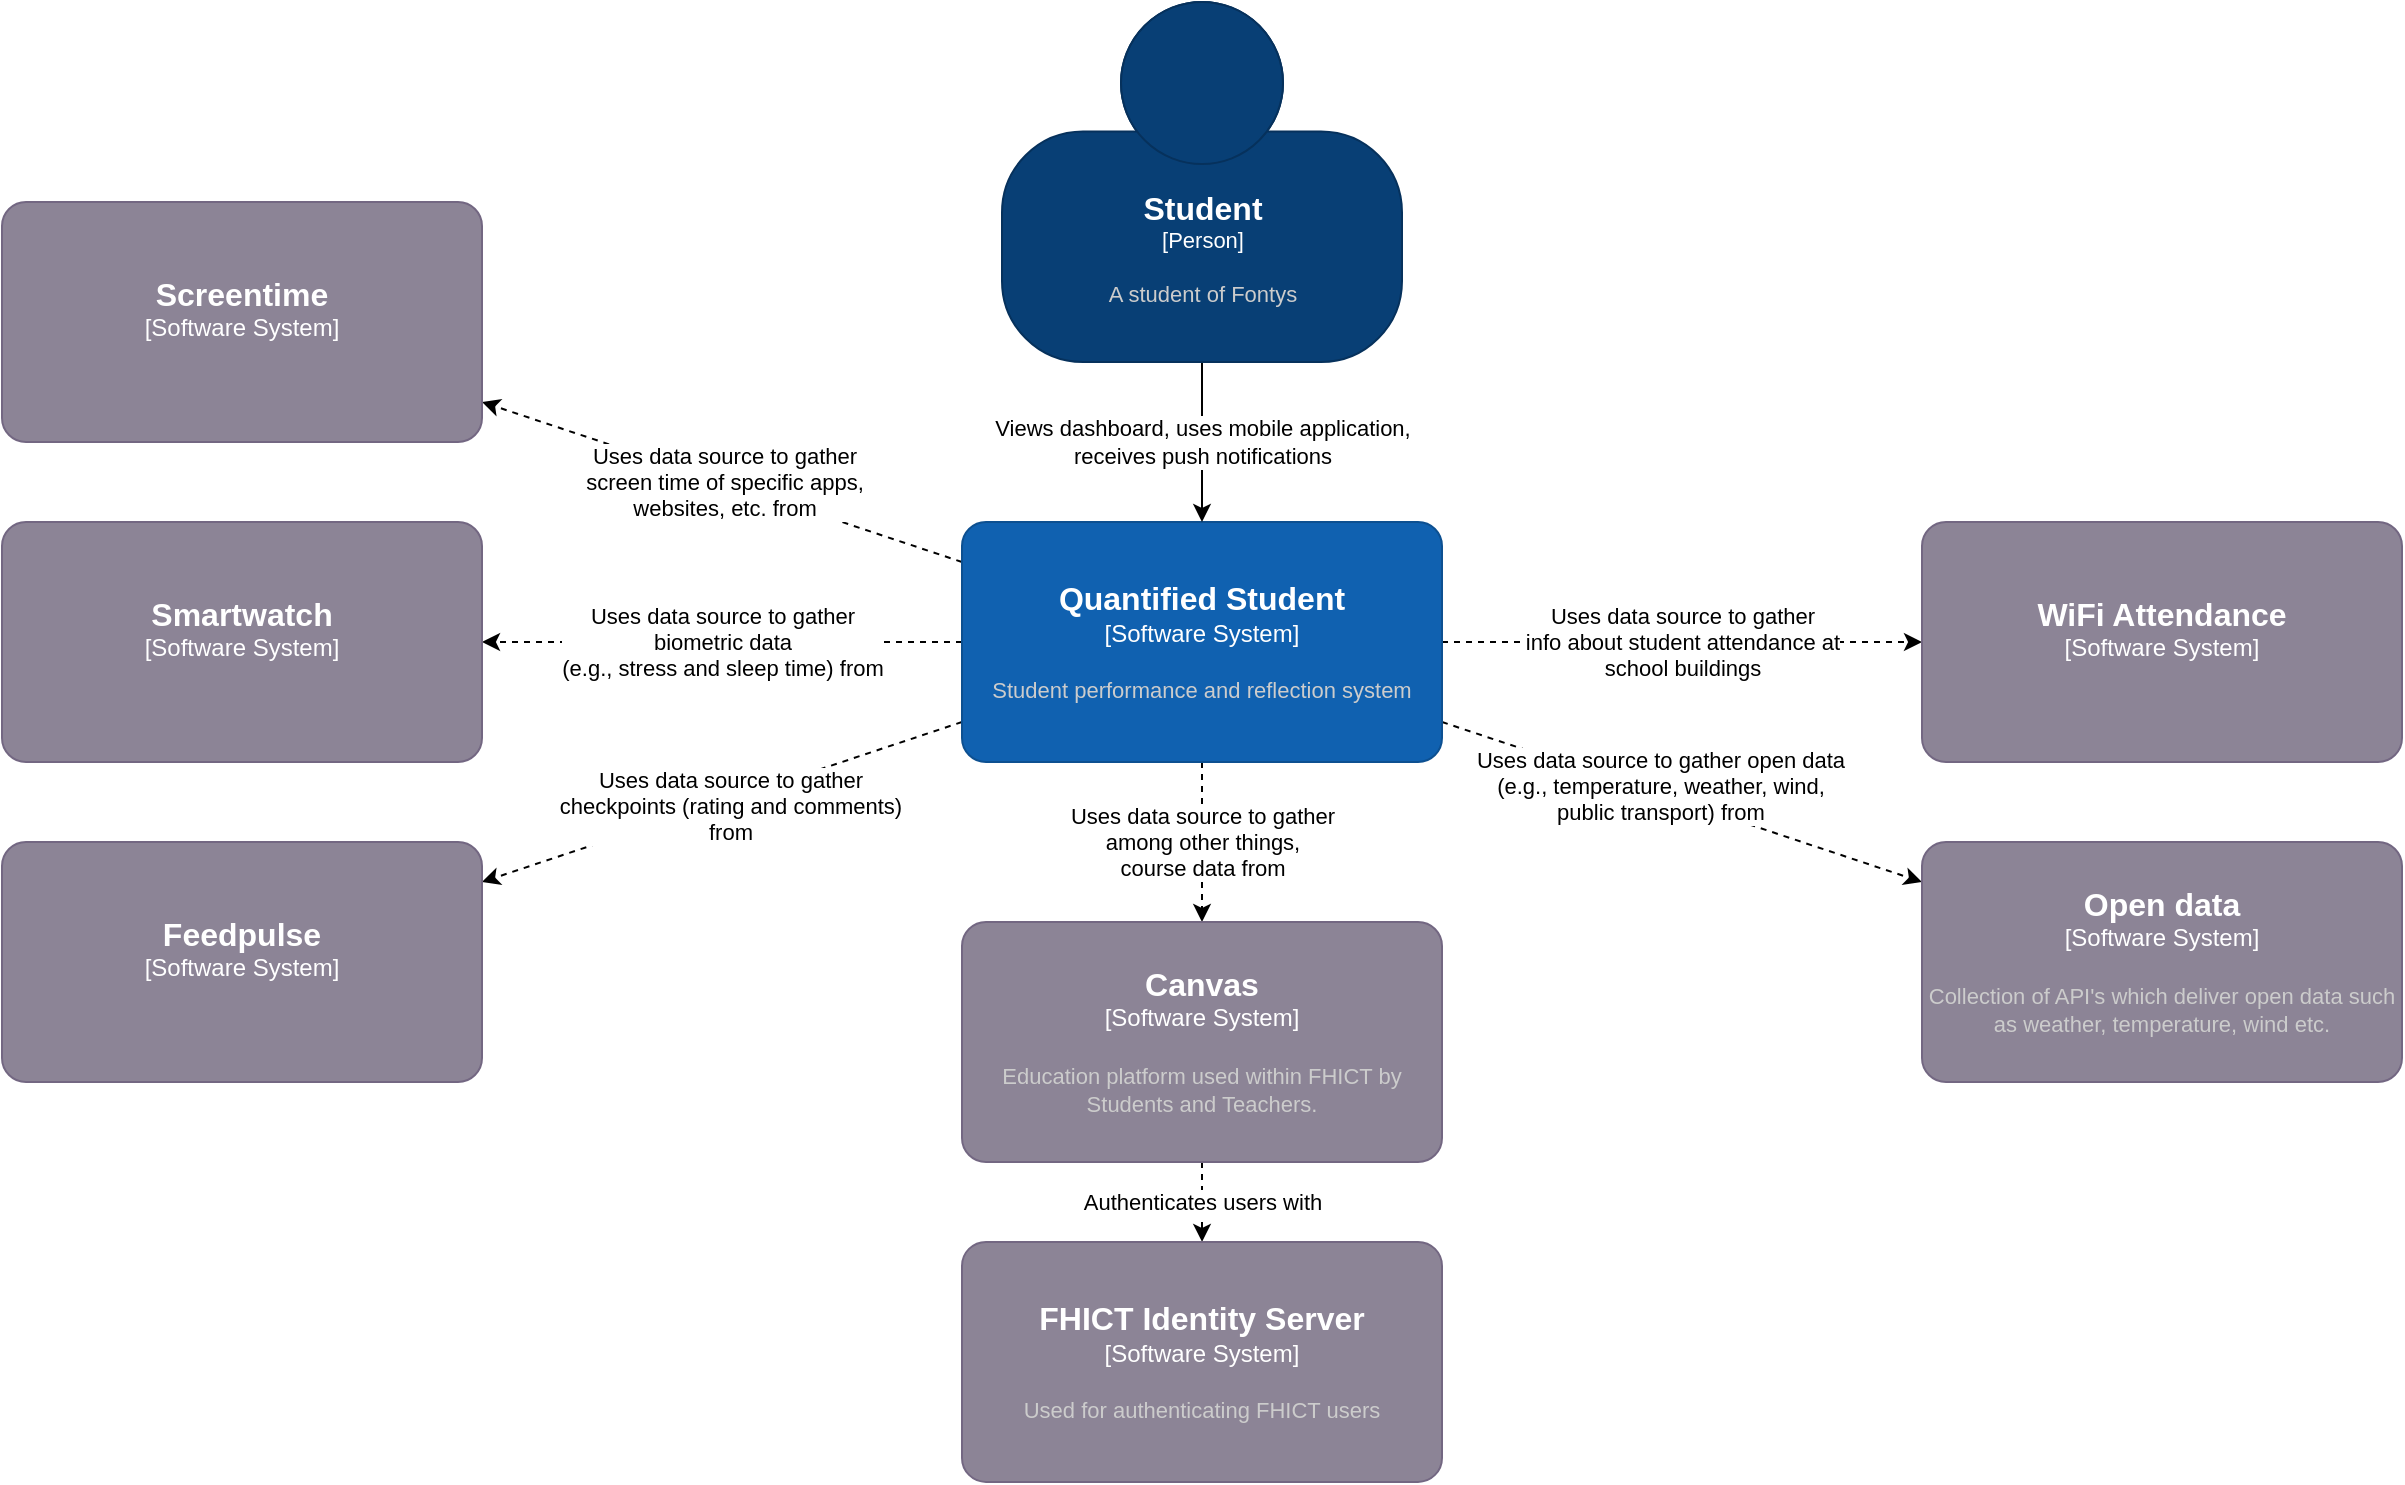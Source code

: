 <mxfile version="18.1.3" type="google" pages="3"><diagram id="hBNbhjpZfFEaLEyfkmv_" name="C1 - Context"><mxGraphModel grid="1" page="1" gridSize="10" guides="1" tooltips="1" connect="1" arrows="1" fold="1" pageScale="1" pageWidth="850" pageHeight="1100" math="0" shadow="0"><root><mxCell id="0"/><mxCell id="1" parent="0"/><mxCell id="wUjl7PFf2bxVq3Ppknsk-4" style="edgeStyle=none;rounded=0;orthogonalLoop=1;jettySize=auto;html=1;dashed=1;" edge="1" parent="1" source="ephcHkpk7o7l1qIqI_Hh-1" target="ephcHkpk7o7l1qIqI_Hh-6"><mxGeometry relative="1" as="geometry"/></mxCell><mxCell id="FMFa5bDXm7_US5z4us3I-8" value="Uses data source to gather&lt;br&gt;among other things,&lt;br&gt;course data from" style="edgeLabel;html=1;align=center;verticalAlign=middle;resizable=0;points=[];" connectable="0" vertex="1" parent="wUjl7PFf2bxVq3Ppknsk-4"><mxGeometry x="-0.254" y="2" relative="1" as="geometry"><mxPoint x="-2" y="10" as="offset"/></mxGeometry></mxCell><mxCell id="AQp9sKV0ZS-FXb0CiMYb-3" style="rounded=0;orthogonalLoop=1;jettySize=auto;html=1;dashed=1;startArrow=none;startFill=0;endArrow=classic;endFill=1;" edge="1" parent="1" source="ephcHkpk7o7l1qIqI_Hh-1" target="-ddUZcDANN63louwHi-o-1"><mxGeometry relative="1" as="geometry"/></mxCell><mxCell id="aO4uXjrE-EXjWnaHOtop-1" value="Uses data source to gather open data&lt;br&gt;(e.g., temperature, weather, wind,&lt;br&gt;public transport) from" style="edgeLabel;html=1;align=center;verticalAlign=middle;resizable=0;points=[];" connectable="0" vertex="1" parent="AQp9sKV0ZS-FXb0CiMYb-3"><mxGeometry x="0.588" relative="1" as="geometry"><mxPoint x="-82" y="-32" as="offset"/></mxGeometry></mxCell><mxCell id="AQp9sKV0ZS-FXb0CiMYb-4" style="rounded=0;orthogonalLoop=1;jettySize=auto;html=1;dashed=1;startArrow=none;startFill=0;endArrow=classic;endFill=1;" edge="1" parent="1" source="ephcHkpk7o7l1qIqI_Hh-1" target="AQp9sKV0ZS-FXb0CiMYb-1"><mxGeometry relative="1" as="geometry"/></mxCell><mxCell id="R_TZBAKhbepB3viDQ-NU-2" value="Uses data source to gather&lt;br&gt;info about student attendance at&lt;br&gt;school buildings" style="edgeLabel;html=1;align=center;verticalAlign=middle;resizable=0;points=[];" connectable="0" vertex="1" parent="AQp9sKV0ZS-FXb0CiMYb-4"><mxGeometry x="0.824" y="-1" relative="1" as="geometry"><mxPoint x="-99" y="-1" as="offset"/></mxGeometry></mxCell><mxCell id="FMFa5bDXm7_US5z4us3I-3" style="rounded=0;orthogonalLoop=1;jettySize=auto;html=1;dashed=1;" edge="1" parent="1" source="ephcHkpk7o7l1qIqI_Hh-1" target="FMFa5bDXm7_US5z4us3I-1"><mxGeometry relative="1" as="geometry"/></mxCell><mxCell id="JRATd30AkuGKhjmylECS-2" value="Uses data source to gather&lt;br&gt;biometric data&lt;br&gt;(e.g., stress and sleep time) from" style="edgeLabel;html=1;align=center;verticalAlign=middle;resizable=0;points=[];" connectable="0" vertex="1" parent="FMFa5bDXm7_US5z4us3I-3"><mxGeometry x="0.27" relative="1" as="geometry"><mxPoint x="32" as="offset"/></mxGeometry></mxCell><mxCell id="FMFa5bDXm7_US5z4us3I-4" style="rounded=0;orthogonalLoop=1;jettySize=auto;html=1;dashed=1;" edge="1" parent="1" source="ephcHkpk7o7l1qIqI_Hh-1" target="FMFa5bDXm7_US5z4us3I-2"><mxGeometry relative="1" as="geometry"/></mxCell><mxCell id="JRATd30AkuGKhjmylECS-3" value="Uses data source to gather&lt;br&gt;screen time of specific apps,&lt;br&gt;websites, etc. from" style="edgeLabel;html=1;align=center;verticalAlign=middle;resizable=0;points=[];" connectable="0" vertex="1" parent="FMFa5bDXm7_US5z4us3I-4"><mxGeometry x="0.233" y="-1" relative="1" as="geometry"><mxPoint x="28" y="10" as="offset"/></mxGeometry></mxCell><mxCell id="FMFa5bDXm7_US5z4us3I-10" style="rounded=0;orthogonalLoop=1;jettySize=auto;html=1;dashed=1;" edge="1" parent="1" source="ephcHkpk7o7l1qIqI_Hh-1" target="FMFa5bDXm7_US5z4us3I-9"><mxGeometry relative="1" as="geometry"/></mxCell><mxCell id="JRATd30AkuGKhjmylECS-1" value="Uses data source to gather&lt;br&gt;checkpoints (rating and comments)&lt;br&gt;from" style="edgeLabel;html=1;align=center;verticalAlign=middle;resizable=0;points=[];" connectable="0" vertex="1" parent="FMFa5bDXm7_US5z4us3I-10"><mxGeometry x="-0.121" y="-1" relative="1" as="geometry"><mxPoint x="-11" y="8" as="offset"/></mxGeometry></mxCell><object placeholders="1" c4Name="Quantified Student" c4Type="Software System" c4Description="Student performance and reflection system" label="&lt;font style=&quot;font-size: 16px&quot;&gt;&lt;b&gt;%c4Name%&lt;/b&gt;&lt;/font&gt;&lt;div&gt;[%c4Type%]&lt;/div&gt;&lt;br&gt;&lt;div&gt;&lt;font style=&quot;font-size: 11px&quot;&gt;&lt;font color=&quot;#cccccc&quot;&gt;%c4Description%&lt;/font&gt;&lt;/div&gt;" id="ephcHkpk7o7l1qIqI_Hh-1"><mxCell style="rounded=1;whiteSpace=wrap;html=1;labelBackgroundColor=none;fillColor=#1061B0;fontColor=#ffffff;align=center;arcSize=10;strokeColor=#0D5091;metaEdit=1;resizable=0;points=[[0.25,0,0],[0.5,0,0],[0.75,0,0],[1,0.25,0],[1,0.5,0],[1,0.75,0],[0.75,1,0],[0.5,1,0],[0.25,1,0],[0,0.75,0],[0,0.5,0],[0,0.25,0]];" vertex="1" parent="1"><mxGeometry x="160" y="320" width="240" height="120" as="geometry"/></mxCell></object><mxCell id="XDYOmNVwQsDiz_AnrwSx-3" value="" style="edgeStyle=orthogonalEdgeStyle;rounded=0;orthogonalLoop=1;jettySize=auto;html=1;dashed=1;" edge="1" parent="1" source="ephcHkpk7o7l1qIqI_Hh-6" target="XDYOmNVwQsDiz_AnrwSx-1"><mxGeometry relative="1" as="geometry"/></mxCell><mxCell id="XDYOmNVwQsDiz_AnrwSx-4" value="Authenticates users with" style="edgeLabel;html=1;align=center;verticalAlign=middle;resizable=0;points=[];" connectable="0" vertex="1" parent="XDYOmNVwQsDiz_AnrwSx-3"><mxGeometry x="-0.156" y="-3" relative="1" as="geometry"><mxPoint x="3" y="3" as="offset"/></mxGeometry></mxCell><object placeholders="1" c4Name="Canvas" c4Type="Software System" c4Description="Education platform used within FHICT by Students and Teachers." label="&lt;font style=&quot;font-size: 16px&quot;&gt;&lt;b&gt;%c4Name%&lt;/b&gt;&lt;/font&gt;&lt;div&gt;[%c4Type%]&lt;/div&gt;&lt;br&gt;&lt;div&gt;&lt;font style=&quot;font-size: 11px&quot;&gt;&lt;font color=&quot;#cccccc&quot;&gt;%c4Description%&lt;/font&gt;&lt;/div&gt;" id="ephcHkpk7o7l1qIqI_Hh-6"><mxCell style="rounded=1;whiteSpace=wrap;html=1;labelBackgroundColor=none;fillColor=#8C8496;fontColor=#ffffff;align=center;arcSize=10;strokeColor=#736782;metaEdit=1;resizable=0;points=[[0.25,0,0],[0.5,0,0],[0.75,0,0],[1,0.25,0],[1,0.5,0],[1,0.75,0],[0.75,1,0],[0.5,1,0],[0.25,1,0],[0,0.75,0],[0,0.5,0],[0,0.25,0]];" vertex="1" parent="1"><mxGeometry x="160" y="520" width="240" height="120" as="geometry"/></mxCell></object><mxCell id="ephcHkpk7o7l1qIqI_Hh-9" style="edgeStyle=orthogonalEdgeStyle;rounded=0;orthogonalLoop=1;jettySize=auto;html=1;" edge="1" parent="1" source="ephcHkpk7o7l1qIqI_Hh-8" target="ephcHkpk7o7l1qIqI_Hh-1"><mxGeometry relative="1" as="geometry"/></mxCell><mxCell id="R_TZBAKhbepB3viDQ-NU-3" value="Views dashboard, uses mobile application,&lt;br&gt;receives push notifications" style="edgeLabel;html=1;align=center;verticalAlign=middle;resizable=0;points=[];" connectable="0" vertex="1" parent="ephcHkpk7o7l1qIqI_Hh-9"><mxGeometry x="-0.311" relative="1" as="geometry"><mxPoint y="12" as="offset"/></mxGeometry></mxCell><object placeholders="1" c4Name="Student" c4Type="Person" c4Description="A student of Fontys" label="&lt;font style=&quot;font-size: 16px&quot;&gt;&lt;b&gt;%c4Name%&lt;/b&gt;&lt;/font&gt;&lt;div&gt;[%c4Type%]&lt;/div&gt;&lt;br&gt;&lt;div&gt;&lt;font style=&quot;font-size: 11px&quot;&gt;&lt;font color=&quot;#cccccc&quot;&gt;%c4Description%&lt;/font&gt;&lt;/div&gt;" id="ephcHkpk7o7l1qIqI_Hh-8"><mxCell style="html=1;fontSize=11;dashed=0;whitespace=wrap;fillColor=#083F75;strokeColor=#06315C;fontColor=#ffffff;shape=mxgraph.c4.person2;align=center;metaEdit=1;points=[[0.5,0,0],[1,0.5,0],[1,0.75,0],[0.75,1,0],[0.5,1,0],[0.25,1,0],[0,0.75,0],[0,0.5,0]];resizable=0;" vertex="1" parent="1"><mxGeometry x="180" y="60" width="200" height="180" as="geometry"/></mxCell></object><object placeholders="1" c4Name="FHICT Identity Server" c4Type="Software System" c4Description="Used for authenticating FHICT users" label="&lt;font style=&quot;font-size: 16px&quot;&gt;&lt;b&gt;%c4Name%&lt;/b&gt;&lt;/font&gt;&lt;div&gt;[%c4Type%]&lt;/div&gt;&lt;br&gt;&lt;div&gt;&lt;font style=&quot;font-size: 11px&quot;&gt;&lt;font color=&quot;#cccccc&quot;&gt;%c4Description%&lt;/font&gt;&lt;/div&gt;" id="XDYOmNVwQsDiz_AnrwSx-1"><mxCell style="rounded=1;whiteSpace=wrap;html=1;labelBackgroundColor=none;fillColor=#8C8496;fontColor=#ffffff;align=center;arcSize=10;strokeColor=#736782;metaEdit=1;resizable=0;points=[[0.25,0,0],[0.5,0,0],[0.75,0,0],[1,0.25,0],[1,0.5,0],[1,0.75,0],[0.75,1,0],[0.5,1,0],[0.25,1,0],[0,0.75,0],[0,0.5,0],[0,0.25,0]];" vertex="1" parent="1"><mxGeometry x="160" y="679.94" width="240" height="120" as="geometry"/></mxCell></object><object placeholders="1" c4Name="Open data" c4Type="Software System" c4Description="Collection of API's which deliver open data such as weather, temperature, wind etc." label="&lt;font style=&quot;font-size: 16px&quot;&gt;&lt;b&gt;%c4Name%&lt;/b&gt;&lt;/font&gt;&lt;div&gt;[%c4Type%]&lt;/div&gt;&lt;br&gt;&lt;div&gt;&lt;font style=&quot;font-size: 11px&quot;&gt;&lt;font color=&quot;#cccccc&quot;&gt;%c4Description%&lt;/font&gt;&lt;/div&gt;" id="-ddUZcDANN63louwHi-o-1"><mxCell style="rounded=1;whiteSpace=wrap;html=1;labelBackgroundColor=none;fillColor=#8C8496;fontColor=#ffffff;align=center;arcSize=10;strokeColor=#736782;metaEdit=1;resizable=0;points=[[0.25,0,0],[0.5,0,0],[0.75,0,0],[1,0.25,0],[1,0.5,0],[1,0.75,0],[0.75,1,0],[0.5,1,0],[0.25,1,0],[0,0.75,0],[0,0.5,0],[0,0.25,0]];" vertex="1" parent="1"><mxGeometry x="640" y="480" width="240" height="120" as="geometry"/></mxCell></object><object placeholders="1" c4Name="WiFi Attendance" c4Type="Software System" c4Description="" label="&lt;font style=&quot;font-size: 16px&quot;&gt;&lt;b&gt;%c4Name%&lt;/b&gt;&lt;/font&gt;&lt;div&gt;[%c4Type%]&lt;/div&gt;&lt;br&gt;&lt;div&gt;&lt;font style=&quot;font-size: 11px&quot;&gt;&lt;font color=&quot;#cccccc&quot;&gt;%c4Description%&lt;/font&gt;&lt;/div&gt;" id="AQp9sKV0ZS-FXb0CiMYb-1"><mxCell style="rounded=1;whiteSpace=wrap;html=1;labelBackgroundColor=none;fillColor=#8C8496;fontColor=#ffffff;align=center;arcSize=10;strokeColor=#736782;metaEdit=1;resizable=0;points=[[0.25,0,0],[0.5,0,0],[0.75,0,0],[1,0.25,0],[1,0.5,0],[1,0.75,0],[0.75,1,0],[0.5,1,0],[0.25,1,0],[0,0.75,0],[0,0.5,0],[0,0.25,0]];" vertex="1" parent="1"><mxGeometry x="640" y="320.0" width="240" height="120" as="geometry"/></mxCell></object><object placeholders="1" c4Name="Smartwatch" c4Type="Software System" c4Description="" label="&lt;font style=&quot;font-size: 16px&quot;&gt;&lt;b&gt;%c4Name%&lt;/b&gt;&lt;/font&gt;&lt;div&gt;[%c4Type%]&lt;/div&gt;&lt;br&gt;&lt;div&gt;&lt;font style=&quot;font-size: 11px&quot;&gt;&lt;font color=&quot;#cccccc&quot;&gt;%c4Description%&lt;/font&gt;&lt;/div&gt;" id="FMFa5bDXm7_US5z4us3I-1"><mxCell style="rounded=1;whiteSpace=wrap;html=1;labelBackgroundColor=none;fillColor=#8C8496;fontColor=#ffffff;align=center;arcSize=10;strokeColor=#736782;metaEdit=1;resizable=0;points=[[0.25,0,0],[0.5,0,0],[0.75,0,0],[1,0.25,0],[1,0.5,0],[1,0.75,0],[0.75,1,0],[0.5,1,0],[0.25,1,0],[0,0.75,0],[0,0.5,0],[0,0.25,0]];" vertex="1" parent="1"><mxGeometry x="-320" y="320.0" width="240" height="120" as="geometry"/></mxCell></object><object placeholders="1" c4Name="Screentime" c4Type="Software System" c4Description="" label="&lt;font style=&quot;font-size: 16px&quot;&gt;&lt;b&gt;%c4Name%&lt;/b&gt;&lt;/font&gt;&lt;div&gt;[%c4Type%]&lt;/div&gt;&lt;br&gt;&lt;div&gt;&lt;font style=&quot;font-size: 11px&quot;&gt;&lt;font color=&quot;#cccccc&quot;&gt;%c4Description%&lt;/font&gt;&lt;/div&gt;" id="FMFa5bDXm7_US5z4us3I-2"><mxCell style="rounded=1;whiteSpace=wrap;html=1;labelBackgroundColor=none;fillColor=#8C8496;fontColor=#ffffff;align=center;arcSize=10;strokeColor=#736782;metaEdit=1;resizable=0;points=[[0.25,0,0],[0.5,0,0],[0.75,0,0],[1,0.25,0],[1,0.5,0],[1,0.75,0],[0.75,1,0],[0.5,1,0],[0.25,1,0],[0,0.75,0],[0,0.5,0],[0,0.25,0]];" vertex="1" parent="1"><mxGeometry x="-320" y="160.0" width="240" height="120" as="geometry"/></mxCell></object><object placeholders="1" c4Name="Feedpulse" c4Type="Software System" c4Description="" label="&lt;font style=&quot;font-size: 16px&quot;&gt;&lt;b&gt;%c4Name%&lt;/b&gt;&lt;/font&gt;&lt;div&gt;[%c4Type%]&lt;/div&gt;&lt;br&gt;&lt;div&gt;&lt;font style=&quot;font-size: 11px&quot;&gt;&lt;font color=&quot;#cccccc&quot;&gt;%c4Description%&lt;/font&gt;&lt;/div&gt;" id="FMFa5bDXm7_US5z4us3I-9"><mxCell style="rounded=1;whiteSpace=wrap;html=1;labelBackgroundColor=none;fillColor=#8C8496;fontColor=#ffffff;align=center;arcSize=10;strokeColor=#736782;metaEdit=1;resizable=0;points=[[0.25,0,0],[0.5,0,0],[0.75,0,0],[1,0.25,0],[1,0.5,0],[1,0.75,0],[0.75,1,0],[0.5,1,0],[0.25,1,0],[0,0.75,0],[0,0.5,0],[0,0.25,0]];" vertex="1" parent="1"><mxGeometry x="-320" y="480.0" width="240" height="120" as="geometry"/></mxCell></object></root></mxGraphModel></diagram><diagram id="en6bSPGJdOBkObu7J7j-" name="C2 - Container"><mxGraphModel grid="1" page="1" gridSize="10" guides="1" tooltips="1" connect="1" arrows="1" fold="1" pageScale="1" pageWidth="850" pageHeight="1100" math="0" shadow="0"><root><mxCell id="0"/><mxCell id="1" parent="0"/><mxCell id="rmHPWvaHIQCnrTlKC88S-12" style="edgeStyle=none;rounded=0;orthogonalLoop=1;jettySize=auto;html=1;startArrow=none;startFill=0;endArrow=classic;endFill=1;dashed=1;" edge="1" parent="1" source="Yydzs-NU2OIk4y7Skbac-4" target="ZZrTryW4UyOUizUTULer-2"><mxGeometry relative="1" as="geometry"><mxPoint x="199.286" y="-320" as="targetPoint"/><mxPoint x="-50" y="-318.571" as="sourcePoint"/></mxGeometry></mxCell><mxCell id="EmK-ccpKZLxegH94Ld77-4" value="Makes API calls to&lt;br&gt;[HTTPS/JSON]" style="edgeLabel;html=1;align=center;verticalAlign=middle;resizable=0;points=[];" connectable="0" vertex="1" parent="rmHPWvaHIQCnrTlKC88S-12"><mxGeometry x="-0.336" y="4" relative="1" as="geometry"><mxPoint x="93" y="4" as="offset"/></mxGeometry></mxCell><object placeholders="1" c4Name="Quantified Student" c4Type="SystemScopeBoundary" c4Application="Software System" label="&lt;font style=&quot;font-size: 16px&quot;&gt;&lt;b&gt;&lt;div style=&quot;text-align: left&quot;&gt;%c4Name%&lt;/div&gt;&lt;/b&gt;&lt;/font&gt;&lt;div style=&quot;text-align: left&quot;&gt;[%c4Application%]&lt;/div&gt;" id="iqDmp0pC1Ingnh_XdrZe-5"><mxCell style="rounded=1;fontSize=11;whiteSpace=wrap;html=1;dashed=1;arcSize=20;fillColor=none;strokeColor=#666666;fontColor=#333333;labelBackgroundColor=none;align=left;verticalAlign=bottom;labelBorderColor=none;spacingTop=0;spacing=10;dashPattern=8 4;metaEdit=1;rotatable=0;perimeter=rectanglePerimeter;noLabel=0;labelPadding=0;allowArrows=0;connectable=0;expand=0;recursiveResize=0;editable=1;pointerEvents=0;absoluteArcSize=1;points=[[0.25,0,0],[0.5,0,0],[0.75,0,0],[1,0.25,0],[1,0.5,0],[1,0.75,0],[0.75,1,0],[0.5,1,0],[0.25,1,0],[0,0.75,0],[0,0.5,0],[0,0.25,0]];" vertex="1" parent="1"><mxGeometry x="-760" y="-760" width="1040" height="520" as="geometry"/></mxCell></object><mxCell id="rmHPWvaHIQCnrTlKC88S-14" style="edgeStyle=none;rounded=0;orthogonalLoop=1;jettySize=auto;html=1;dashed=1;startArrow=classic;startFill=1;endArrow=none;endFill=0;" edge="1" parent="1" source="iqDmp0pC1Ingnh_XdrZe-8" target="Yydzs-NU2OIk4y7Skbac-4"><mxGeometry relative="1" as="geometry"><mxPoint x="-170" y="-280" as="targetPoint"/></mxGeometry></mxCell><mxCell id="EmK-ccpKZLxegH94Ld77-2" value="Makes API calls to&lt;br&gt;[HTTPS/JSON]" style="edgeLabel;html=1;align=center;verticalAlign=middle;resizable=0;points=[];" connectable="0" vertex="1" parent="rmHPWvaHIQCnrTlKC88S-14"><mxGeometry x="0.419" y="-1" relative="1" as="geometry"><mxPoint x="-1" y="82" as="offset"/></mxGeometry></mxCell><mxCell id="cLPtXjjrVHoZCnuOB7Oe-3" style="rounded=0;orthogonalLoop=1;jettySize=auto;html=1;dashed=1;" edge="1" parent="1" source="Yydzs-NU2OIk4y7Skbac-4" target="cLPtXjjrVHoZCnuOB7Oe-2"><mxGeometry relative="1" as="geometry"><mxPoint x="-50" y="-540" as="sourcePoint"/></mxGeometry></mxCell><mxCell id="fYcbNHIkFnI123_MlN5T-1" value="Validate user&lt;br&gt;authentication&lt;br&gt;[HTTPS/JSON]" style="edgeLabel;html=1;align=center;verticalAlign=middle;resizable=0;points=[];" connectable="0" vertex="1" parent="cLPtXjjrVHoZCnuOB7Oe-3"><mxGeometry x="-0.248" y="-1" relative="1" as="geometry"><mxPoint x="62" y="64" as="offset"/></mxGeometry></mxCell><mxCell id="Yydzs-NU2OIk4y7Skbac-12" style="edgeStyle=none;rounded=0;orthogonalLoop=1;jettySize=auto;html=1;entryX=0.5;entryY=1;entryDx=0;entryDy=0;entryPerimeter=0;exitX=0.5;exitY=1;exitDx=0;exitDy=0;exitPerimeter=0;dashed=1;" edge="1" parent="1" source="iqDmp0pC1Ingnh_XdrZe-8" target="cLPtXjjrVHoZCnuOB7Oe-2"><mxGeometry relative="1" as="geometry"><mxPoint x="-170" y="90" as="targetPoint"/><Array as="points"><mxPoint x="-160" y="30"/><mxPoint x="120" y="30"/></Array></mxGeometry></mxCell><mxCell id="Yydzs-NU2OIk4y7Skbac-13" value="&lt;span style=&quot;color: rgb(31, 31, 31); font-size: 12px;&quot;&gt;Authenticates users with&lt;br&gt;&lt;/span&gt;[HTTPS/JSON]&lt;span style=&quot;color: rgb(31, 31, 31); font-size: 12px;&quot;&gt;&lt;br&gt;&lt;/span&gt;" style="edgeLabel;html=1;align=center;verticalAlign=middle;resizable=0;points=[];" connectable="0" vertex="1" parent="Yydzs-NU2OIk4y7Skbac-12"><mxGeometry x="-0.082" y="-3" relative="1" as="geometry"><mxPoint x="5" y="-3" as="offset"/></mxGeometry></mxCell><object placeholders="1" c4Name="Canvas" c4Type="Software System" c4Description="Education platform used within FHICT by Students and Teachers." label="&lt;font style=&quot;font-size: 16px&quot;&gt;&lt;b&gt;%c4Name%&lt;/b&gt;&lt;/font&gt;&lt;div&gt;[%c4Type%]&lt;/div&gt;&lt;br&gt;&lt;div&gt;&lt;font style=&quot;font-size: 11px&quot;&gt;&lt;font color=&quot;#cccccc&quot;&gt;%c4Description%&lt;/font&gt;&lt;/div&gt;" id="iqDmp0pC1Ingnh_XdrZe-8"><mxCell style="rounded=1;whiteSpace=wrap;html=1;labelBackgroundColor=none;fillColor=#8C8496;fontColor=#ffffff;align=center;arcSize=10;strokeColor=#736782;metaEdit=1;resizable=0;points=[[0.25,0,0],[0.5,0,0],[0.75,0,0],[1,0.25,0],[1,0.5,0],[1,0.75,0],[0.75,1,0],[0.5,1,0],[0.25,1,0],[0,0.75,0],[0,0.5,0],[0,0.25,0]];" vertex="1" parent="1"><mxGeometry x="-280" y="-140" width="240" height="120" as="geometry"/></mxCell></object><mxCell id="iqDmp0pC1Ingnh_XdrZe-12" style="edgeStyle=orthogonalEdgeStyle;rounded=0;orthogonalLoop=1;jettySize=auto;html=1;dashed=1;" edge="1" parent="1" source="iqDmp0pC1Ingnh_XdrZe-11" target="lD5iXZ_5nN1uhAebcSvN-1"><mxGeometry relative="1" as="geometry"><mxPoint x="-170" y="-840" as="targetPoint"/></mxGeometry></mxCell><mxCell id="mCsK85GHdZDCIeziHk5Q-1" value="Views dashboard and&lt;br&gt;receives push notifications from" style="edgeLabel;html=1;align=center;verticalAlign=middle;resizable=0;points=[];" connectable="0" vertex="1" parent="iqDmp0pC1Ingnh_XdrZe-12"><mxGeometry x="-0.306" relative="1" as="geometry"><mxPoint y="-2" as="offset"/></mxGeometry></mxCell><mxCell id="Z9-a0mToAEjJaziMFTSG-1" style="rounded=0;orthogonalLoop=1;jettySize=auto;html=1;dashed=1;" edge="1" parent="1" source="iqDmp0pC1Ingnh_XdrZe-11" target="rIQSprMiGKx0oQSNfA41-1"><mxGeometry relative="1" as="geometry"/></mxCell><mxCell id="B92um_V17tCnlFVBcDaN-1" value="Uses and receives&lt;br&gt;push notifications from" style="edgeLabel;html=1;align=center;verticalAlign=middle;resizable=0;points=[];" connectable="0" vertex="1" parent="Z9-a0mToAEjJaziMFTSG-1"><mxGeometry x="0.154" y="2" relative="1" as="geometry"><mxPoint as="offset"/></mxGeometry></mxCell><object placeholders="1" c4Name="Student" c4Type="Person" c4Description="A student of Fontys" label="&lt;font style=&quot;font-size: 16px&quot;&gt;&lt;b&gt;%c4Name%&lt;/b&gt;&lt;/font&gt;&lt;div&gt;[%c4Type%]&lt;/div&gt;&lt;br&gt;&lt;div&gt;&lt;font style=&quot;font-size: 11px&quot;&gt;&lt;font color=&quot;#cccccc&quot;&gt;%c4Description%&lt;/font&gt;&lt;/div&gt;" id="iqDmp0pC1Ingnh_XdrZe-11"><mxCell style="html=1;fontSize=11;dashed=0;whitespace=wrap;fillColor=#083F75;strokeColor=#06315C;fontColor=#ffffff;shape=mxgraph.c4.person2;align=center;metaEdit=1;points=[[0.5,0,0],[1,0.5,0],[1,0.75,0],[0.75,1,0],[0.5,1,0],[0.25,1,0],[0,0.75,0],[0,0.5,0]];resizable=0;" vertex="1" parent="1"><mxGeometry x="-260" y="-1020" width="200" height="180" as="geometry"/></mxCell></object><mxCell id="9Zer-awyOR_tCgO4AMd6-4" style="edgeStyle=none;rounded=0;orthogonalLoop=1;jettySize=auto;html=1;dashed=1;" edge="1" parent="1" source="rIQSprMiGKx0oQSNfA41-1" target="9Zer-awyOR_tCgO4AMd6-2"><mxGeometry relative="1" as="geometry"/></mxCell><mxCell id="mCsK85GHdZDCIeziHk5Q-5" value="Provide data from screentime&lt;br&gt;[HTTPS/JSON]" style="edgeLabel;html=1;align=center;verticalAlign=middle;resizable=0;points=[];" connectable="0" vertex="1" parent="9Zer-awyOR_tCgO4AMd6-4"><mxGeometry x="-0.539" y="-2" relative="1" as="geometry"><mxPoint x="52" y="60" as="offset"/></mxGeometry></mxCell><mxCell id="lD5iXZ_5nN1uhAebcSvN-6" style="edgeStyle=none;rounded=0;orthogonalLoop=1;jettySize=auto;html=1;dashed=1;fontFamily=Helvetica;fontSize=12;fontColor=#1F1F1F;" edge="1" parent="1" source="rIQSprMiGKx0oQSNfA41-1" target="9Zer-awyOR_tCgO4AMd6-1"><mxGeometry relative="1" as="geometry"/></mxCell><mxCell id="lD5iXZ_5nN1uhAebcSvN-7" value="Provide data from smartwatch&lt;br style=&quot;font-size: 11px;&quot;&gt;[HTTPS/JSON]" style="edgeLabel;html=1;align=center;verticalAlign=middle;resizable=0;points=[];fontSize=11;fontFamily=Helvetica;fontColor=#1F1F1F;" connectable="0" vertex="1" parent="lD5iXZ_5nN1uhAebcSvN-6"><mxGeometry x="-0.801" y="-3" relative="1" as="geometry"><mxPoint x="-36" y="74" as="offset"/></mxGeometry></mxCell><mxCell id="rZGzn3S8TywX65Jg1Kk9-2" value="Gathers data from&lt;br&gt;compatible smartwatch&lt;br&gt;[BTLE/GATT]" style="edgeLabel;html=1;align=center;verticalAlign=middle;resizable=0;points=[];" connectable="0" vertex="1" parent="lD5iXZ_5nN1uhAebcSvN-6"><mxGeometry x="-0.677" relative="1" as="geometry"><mxPoint x="-13" y="6" as="offset"/></mxGeometry></mxCell><object placeholders="1" c4Name="Mobile application" c4Type="Container" c4Technology="Android, iOS" c4Description="Used for smartwatch communication and screentime" label="&lt;font style=&quot;font-size: 16px&quot;&gt;&lt;b&gt;%c4Name%&lt;/b&gt;&lt;/font&gt;&lt;div&gt;[%c4Type%: %c4Technology%]&lt;/div&gt;&lt;br&gt;&lt;div&gt;&lt;font style=&quot;font-size: 11px&quot;&gt;&lt;font color=&quot;#E6E6E6&quot;&gt;%c4Description%&lt;/font&gt;&lt;/div&gt;" id="rIQSprMiGKx0oQSNfA41-1"><mxCell style="rounded=1;whiteSpace=wrap;html=1;fontSize=11;labelBackgroundColor=none;fillColor=#23A2D9;fontColor=#ffffff;align=center;arcSize=10;strokeColor=#0E7DAD;metaEdit=1;resizable=0;points=[[0.25,0,0],[0.5,0,0],[0.75,0,0],[1,0.25,0],[1,0.5,0],[1,0.75,0],[0.75,1,0],[0.5,1,0],[0.25,1,0],[0,0.75,0],[0,0.5,0],[0,0.25,0]];" vertex="1" parent="1"><mxGeometry x="-690" y="-560" width="240" height="120" as="geometry"/></mxCell></object><object placeholders="1" c4Name="Open Data" c4Type="Software System" c4Description="Collection of API's which deliver open data such as weather, temperature, wind etc." label="&lt;font style=&quot;font-size: 16px&quot;&gt;&lt;b&gt;%c4Name%&lt;/b&gt;&lt;/font&gt;&lt;div&gt;[%c4Type%]&lt;/div&gt;&lt;br&gt;&lt;div&gt;&lt;font style=&quot;font-size: 11px&quot;&gt;&lt;font color=&quot;#cccccc&quot;&gt;%c4Description%&lt;/font&gt;&lt;/div&gt;" id="yITa0jDEZ0D9sKtLxDZQ-7"><mxCell style="rounded=1;whiteSpace=wrap;html=1;labelBackgroundColor=none;fillColor=#8C8496;fontColor=#ffffff;align=center;arcSize=10;strokeColor=#736782;metaEdit=1;resizable=0;points=[[0.25,0,0],[0.5,0,0],[0.75,0,0],[1,0.25,0],[1,0.5,0],[1,0.75,0],[0.75,1,0],[0.5,1,0],[0.25,1,0],[0,0.75,0],[0,0.5,0],[0,0.25,0]];" vertex="1" parent="1"><mxGeometry x="280" y="-140" width="240" height="120" as="geometry"/></mxCell></object><mxCell id="yITa0jDEZ0D9sKtLxDZQ-8" style="rounded=0;orthogonalLoop=1;jettySize=auto;html=1;dashed=1;startArrow=classic;startFill=1;endArrow=none;endFill=0;" edge="1" parent="1" source="yITa0jDEZ0D9sKtLxDZQ-7" target="Yydzs-NU2OIk4y7Skbac-4"><mxGeometry relative="1" as="geometry"><mxPoint x="60" y="-300" as="sourcePoint"/><mxPoint x="-105.385" y="-280" as="targetPoint"/></mxGeometry></mxCell><mxCell id="EmK-ccpKZLxegH94Ld77-3" value="Makes API calls to&lt;br&gt;[HTTPS/JSON]" style="edgeLabel;html=1;align=center;verticalAlign=middle;resizable=0;points=[];" connectable="0" vertex="1" parent="yITa0jDEZ0D9sKtLxDZQ-8"><mxGeometry x="0.198" y="-2" relative="1" as="geometry"><mxPoint x="84" y="52" as="offset"/></mxGeometry></mxCell><object placeholders="1" c4Name="WiFi Attendance" c4Type="Software System" c4Description="" label="&lt;font style=&quot;font-size: 16px&quot;&gt;&lt;b&gt;%c4Name%&lt;/b&gt;&lt;/font&gt;&lt;div&gt;[%c4Type%]&lt;/div&gt;&lt;br&gt;&lt;div&gt;&lt;font style=&quot;font-size: 11px&quot;&gt;&lt;font color=&quot;#cccccc&quot;&gt;%c4Description%&lt;/font&gt;&lt;/div&gt;" id="ZZrTryW4UyOUizUTULer-2"><mxCell style="rounded=1;whiteSpace=wrap;html=1;labelBackgroundColor=none;fillColor=#8C8496;fontColor=#ffffff;align=center;arcSize=10;strokeColor=#736782;metaEdit=1;resizable=0;points=[[0.25,0,0],[0.5,0,0],[0.75,0,0],[1,0.25,0],[1,0.5,0],[1,0.75,0],[0.75,1,0],[0.5,1,0],[0.25,1,0],[0,0.75,0],[0,0.5,0],[0,0.25,0]];" vertex="1" parent="1"><mxGeometry x="320" y="-460" width="240" height="120" as="geometry"/></mxCell></object><object placeholders="1" c4Name="FHICT Identity Server" c4Type="Software System" c4Description="Used for authenticating FHICT users" label="&lt;font style=&quot;font-size: 16px&quot;&gt;&lt;b&gt;%c4Name%&lt;/b&gt;&lt;/font&gt;&lt;div&gt;[%c4Type%]&lt;/div&gt;&lt;br&gt;&lt;div&gt;&lt;font style=&quot;font-size: 11px&quot;&gt;&lt;font color=&quot;#cccccc&quot;&gt;%c4Description%&lt;/font&gt;&lt;/div&gt;" id="cLPtXjjrVHoZCnuOB7Oe-2"><mxCell style="rounded=1;whiteSpace=wrap;html=1;labelBackgroundColor=none;fillColor=#8C8496;fontColor=#ffffff;align=center;arcSize=10;strokeColor=#736782;metaEdit=1;resizable=0;points=[[0.25,0,0],[0.5,0,0],[0.75,0,0],[1,0.25,0],[1,0.5,0],[1,0.75,0],[0.75,1,0],[0.5,1,0],[0.25,1,0],[0,0.75,0],[0,0.5,0],[0,0.25,0]];" vertex="1" parent="1"><mxGeometry y="-140" width="240" height="120" as="geometry"/></mxCell></object><object placeholders="1" c4Name="Smartwatch" c4Type="Software System" c4Description="" label="&lt;font style=&quot;font-size: 16px&quot;&gt;&lt;b&gt;%c4Name%&lt;/b&gt;&lt;/font&gt;&lt;div&gt;[%c4Type%]&lt;/div&gt;&lt;br&gt;&lt;div&gt;&lt;font style=&quot;font-size: 11px&quot;&gt;&lt;font color=&quot;#cccccc&quot;&gt;%c4Description%&lt;/font&gt;&lt;/div&gt;" id="9Zer-awyOR_tCgO4AMd6-1"><mxCell style="rounded=1;whiteSpace=wrap;html=1;labelBackgroundColor=none;fillColor=#8C8496;fontColor=#ffffff;align=center;arcSize=10;strokeColor=#736782;metaEdit=1;resizable=0;points=[[0.25,0,0],[0.5,0,0],[0.75,0,0],[1,0.25,0],[1,0.5,0],[1,0.75,0],[0.75,1,0],[0.5,1,0],[0.25,1,0],[0,0.75,0],[0,0.5,0],[0,0.25,0]];" vertex="1" parent="1"><mxGeometry x="-840" y="-140" width="240" height="120" as="geometry"/></mxCell></object><object placeholders="1" c4Name="Screentime" c4Type="Software System" c4Description="" label="&lt;font style=&quot;font-size: 16px&quot;&gt;&lt;b&gt;%c4Name%&lt;/b&gt;&lt;/font&gt;&lt;div&gt;[%c4Type%]&lt;/div&gt;&lt;br&gt;&lt;div&gt;&lt;font style=&quot;font-size: 11px&quot;&gt;&lt;font color=&quot;#cccccc&quot;&gt;%c4Description%&lt;/font&gt;&lt;/div&gt;" id="9Zer-awyOR_tCgO4AMd6-2"><mxCell style="rounded=1;whiteSpace=wrap;html=1;labelBackgroundColor=none;fillColor=#8C8496;fontColor=#ffffff;align=center;arcSize=10;strokeColor=#736782;metaEdit=1;resizable=0;points=[[0.25,0,0],[0.5,0,0],[0.75,0,0],[1,0.25,0],[1,0.5,0],[1,0.75,0],[0.75,1,0],[0.5,1,0],[0.25,1,0],[0,0.75,0],[0,0.5,0],[0,0.25,0]];" vertex="1" parent="1"><mxGeometry x="-560" y="-140" width="240" height="120" as="geometry"/></mxCell></object><mxCell id="mBnPOLIk1GYdlMfd8H1d-13" style="edgeStyle=none;rounded=0;orthogonalLoop=1;jettySize=auto;html=1;dashed=1;" edge="1" parent="1" source="Yydzs-NU2OIk4y7Skbac-4" target="9Zer-awyOR_tCgO4AMd6-2"><mxGeometry relative="1" as="geometry"><mxPoint x="-234.615" y="-280" as="sourcePoint"/></mxGeometry></mxCell><mxCell id="mBnPOLIk1GYdlMfd8H1d-15" value="Makes API calls to&lt;br&gt;[HTTPS/JSON]" style="edgeLabel;html=1;align=center;verticalAlign=middle;resizable=0;points=[];" connectable="0" vertex="1" parent="mBnPOLIk1GYdlMfd8H1d-13"><mxGeometry x="-0.203" y="2" relative="1" as="geometry"><mxPoint x="-49" y="59" as="offset"/></mxGeometry></mxCell><mxCell id="mBnPOLIk1GYdlMfd8H1d-14" style="edgeStyle=none;rounded=0;orthogonalLoop=1;jettySize=auto;html=1;dashed=1;" edge="1" parent="1" source="Yydzs-NU2OIk4y7Skbac-4" target="9Zer-awyOR_tCgO4AMd6-1"><mxGeometry relative="1" as="geometry"><mxPoint x="-290" y="-284.286" as="sourcePoint"/></mxGeometry></mxCell><mxCell id="mBnPOLIk1GYdlMfd8H1d-16" value="Makes API calls to&lt;br&gt;[HTTPS/JSON]" style="edgeLabel;html=1;align=center;verticalAlign=middle;resizable=0;points=[];" connectable="0" vertex="1" parent="mBnPOLIk1GYdlMfd8H1d-14"><mxGeometry x="-0.304" y="-2" relative="1" as="geometry"><mxPoint x="-132" y="72" as="offset"/></mxGeometry></mxCell><mxCell id="Yydzs-NU2OIk4y7Skbac-2" style="rounded=0;orthogonalLoop=1;jettySize=auto;html=1;dashed=1;" edge="1" parent="1" source="Yydzs-NU2OIk4y7Skbac-4" target="Yydzs-NU2OIk4y7Skbac-1"><mxGeometry relative="1" as="geometry"><mxPoint x="-50" y="-284.286" as="sourcePoint"/></mxGeometry></mxCell><mxCell id="Yydzs-NU2OIk4y7Skbac-3" value="Makes API calls to&lt;br&gt;[HTTPS/JSON]" style="edgeLabel;html=1;align=center;verticalAlign=middle;resizable=0;points=[];" connectable="0" vertex="1" parent="Yydzs-NU2OIk4y7Skbac-2"><mxGeometry x="-0.119" y="-2" relative="1" as="geometry"><mxPoint x="55" y="14" as="offset"/></mxGeometry></mxCell><mxCell id="mBnPOLIk1GYdlMfd8H1d-2" style="edgeStyle=none;rounded=0;orthogonalLoop=1;jettySize=auto;html=1;" edge="1" parent="1" source="lD5iXZ_5nN1uhAebcSvN-1" target="Yydzs-NU2OIk4y7Skbac-4"><mxGeometry relative="1" as="geometry"><mxPoint x="-170" y="-480" as="sourcePoint"/><mxPoint x="-170" y="-400" as="targetPoint"/></mxGeometry></mxCell><mxCell id="mBnPOLIk1GYdlMfd8H1d-3" value="Makes API calls to&lt;br&gt;[HTTPS/GraphQL]" style="edgeLabel;html=1;align=center;verticalAlign=middle;resizable=0;points=[];" connectable="0" vertex="1" parent="mBnPOLIk1GYdlMfd8H1d-2"><mxGeometry x="-0.35" y="1" relative="1" as="geometry"><mxPoint x="-1" y="14" as="offset"/></mxGeometry></mxCell><object placeholders="1" c4Type="Dashboard" c4Container="Container " c4Technology="TypeScript, Next.js" c4Description="External application for Canvas,&#10;also known as  Learning Tool Interoperability (LTI)" label="&lt;font style=&quot;font-size: 16px&quot;&gt;&lt;span&gt;%c4Type%&lt;/span&gt;&lt;/font&gt;&lt;div&gt;&lt;span&gt;[%c4Container%:&amp;nbsp;%c4Technology%]&lt;/span&gt;&lt;/div&gt;&lt;span&gt;&lt;br&gt;&lt;div&gt;&lt;font style=&quot;font-size: 11px&quot;&gt;&lt;font color=&quot;#E6E6E6&quot;&gt;%c4Description%&lt;/font&gt;&lt;/font&gt;&lt;/div&gt;&lt;/span&gt;" id="lD5iXZ_5nN1uhAebcSvN-1"><mxCell style="shape=mxgraph.c4.webBrowserContainer;whiteSpace=wrap;html=1;boundedLbl=1;rounded=0;labelBackgroundColor=none;fillColor=#118ACD;fontSize=12;fontColor=#ffffff;align=center;strokeColor=#0E7DAD;metaEdit=1;points=[[0.5,0,0],[1,0.25,0],[1,0.5,0],[1,0.75,0],[0.5,1,0],[0,0.75,0],[0,0.5,0],[0,0.25,0]];resizable=0;fontStyle=1" vertex="1" parent="1"><mxGeometry x="-280" y="-720" width="240" height="160" as="geometry"/></mxCell></object><object placeholders="1" c4Name="Feedpulse" c4Type="Software System" c4Description="" label="&lt;font style=&quot;font-size: 16px&quot;&gt;&lt;b&gt;%c4Name%&lt;/b&gt;&lt;/font&gt;&lt;div&gt;[%c4Type%]&lt;/div&gt;&lt;br&gt;&lt;div&gt;&lt;font style=&quot;font-size: 11px&quot;&gt;&lt;font color=&quot;#cccccc&quot;&gt;%c4Description%&lt;/font&gt;&lt;/div&gt;" id="Yydzs-NU2OIk4y7Skbac-1"><mxCell style="rounded=1;whiteSpace=wrap;html=1;labelBackgroundColor=none;fillColor=#8C8496;fontColor=#ffffff;align=center;arcSize=10;strokeColor=#736782;metaEdit=1;resizable=0;points=[[0.25,0,0],[0.5,0,0],[0.75,0,0],[1,0.25,0],[1,0.5,0],[1,0.75,0],[0.75,1,0],[0.5,1,0],[0.25,1,0],[0,0.75,0],[0,0.5,0],[0,0.25,0]];" vertex="1" parent="1"><mxGeometry x="320" y="-300.0" width="240" height="120" as="geometry"/></mxCell></object><mxCell id="Yydzs-NU2OIk4y7Skbac-8" style="edgeStyle=none;rounded=0;orthogonalLoop=1;jettySize=auto;html=1;" edge="1" parent="1" source="Yydzs-NU2OIk4y7Skbac-4" target="Yydzs-NU2OIk4y7Skbac-7"><mxGeometry relative="1" as="geometry"/></mxCell><mxCell id="Yydzs-NU2OIk4y7Skbac-9" value="Reads from and writes to&lt;br&gt;[TCP/SQL]" style="edgeLabel;html=1;align=center;verticalAlign=middle;resizable=0;points=[];" connectable="0" vertex="1" parent="Yydzs-NU2OIk4y7Skbac-8"><mxGeometry x="-0.469" y="3" relative="1" as="geometry"><mxPoint x="41" y="-14" as="offset"/></mxGeometry></mxCell><object placeholders="1" c4Name="API" c4Type="Container" c4Technology="Apollo Server, TypeScript" c4Description="" label="&lt;font style=&quot;font-size: 16px&quot;&gt;&lt;b&gt;%c4Name%&lt;/b&gt;&lt;/font&gt;&lt;div&gt;[%c4Type%: %c4Technology%]&lt;/div&gt;&lt;br&gt;&lt;div&gt;&lt;font style=&quot;font-size: 11px&quot;&gt;&lt;font color=&quot;#E6E6E6&quot;&gt;%c4Description%&lt;/font&gt;&lt;/div&gt;" id="Yydzs-NU2OIk4y7Skbac-4"><mxCell style="rounded=1;whiteSpace=wrap;html=1;fontSize=11;labelBackgroundColor=none;fillColor=#23A2D9;fontColor=#ffffff;align=center;arcSize=10;strokeColor=#0E7DAD;metaEdit=1;resizable=0;points=[[0.25,0,0],[0.5,0,0],[0.75,0,0],[1,0.25,0],[1,0.5,0],[1,0.75,0],[0.75,1,0],[0.5,1,0],[0.25,1,0],[0,0.75,0],[0,0.5,0],[0,0.25,0]];" vertex="1" parent="1"><mxGeometry x="-280" y="-460" width="240" height="120" as="geometry"/></mxCell></object><object placeholders="1" c4Type="Database" c4Container="Container " c4Technology="PostgreSQL" c4Description="Description of storage type container role/responsibility." label="&lt;font style=&quot;font-size: 16px&quot;&gt;&lt;b&gt;%c4Type%&lt;/font&gt;&lt;div&gt;[%c4Container%:&amp;nbsp;%c4Technology%]&lt;/div&gt;&lt;br&gt;&lt;div&gt;&lt;font style=&quot;font-size: 11px&quot;&gt;&lt;font color=&quot;#E6E6E6&quot;&gt;%c4Description%&lt;/font&gt;&lt;/div&gt;" id="Yydzs-NU2OIk4y7Skbac-7"><mxCell style="shape=cylinder3;size=15;whiteSpace=wrap;html=1;boundedLbl=1;rounded=0;labelBackgroundColor=none;fillColor=#23A2D9;fontSize=12;fontColor=#ffffff;align=center;strokeColor=#0E7DAD;metaEdit=1;points=[[0.5,0,0],[1,0.25,0],[1,0.5,0],[1,0.75,0],[0.5,1,0],[0,0.75,0],[0,0.5,0],[0,0.25,0]];resizable=0;" vertex="1" parent="1"><mxGeometry y="-700" width="240" height="120" as="geometry"/></mxCell></object></root></mxGraphModel></diagram><diagram id="9aPPGPF6OzIrIQ6NCJhQ" name="C3"><mxGraphModel grid="1" page="1" gridSize="10" guides="1" tooltips="1" connect="1" arrows="1" fold="1" pageScale="1" pageWidth="827" pageHeight="1169" math="0" shadow="0"><root><mxCell id="0"/><mxCell id="1" parent="0"/><object placeholders="1" c4Name="Quantified Student" c4Type="SystemScopeBoundary" c4Application="Dashboard Front End" label="&lt;font style=&quot;font-size: 16px&quot;&gt;&lt;b&gt;&lt;div style=&quot;text-align: left&quot;&gt;%c4Name%&lt;/div&gt;&lt;/b&gt;&lt;/font&gt;&lt;div style=&quot;text-align: left&quot;&gt;[%c4Application%]&lt;/div&gt;" id="9-Qk_P3f5YVO2T9FpBvC-1"><mxCell style="rounded=1;fontSize=11;whiteSpace=wrap;html=1;dashed=1;arcSize=20;fillColor=none;strokeColor=#666666;fontColor=#333333;labelBackgroundColor=none;align=left;verticalAlign=bottom;labelBorderColor=none;spacingTop=0;spacing=10;dashPattern=8 4;metaEdit=1;rotatable=0;perimeter=rectanglePerimeter;noLabel=0;labelPadding=0;allowArrows=0;connectable=0;expand=0;recursiveResize=0;editable=1;pointerEvents=0;absoluteArcSize=1;points=[[0.25,0,0],[0.5,0,0],[0.75,0,0],[1,0.25,0],[1,0.5,0],[1,0.75,0],[0.75,1,0],[0.5,1,0],[0.25,1,0],[0,0.75,0],[0,0.5,0],[0,0.25,0]];" vertex="1" parent="1"><mxGeometry x="-40" y="-80" width="600" height="770" as="geometry"/></mxCell></object><object placeholders="1" c4Type="Relationship" id="rzWaO7pRcnsMwSFLhPMM-13"><mxCell style="endArrow=blockThin;html=1;fontSize=10;fontColor=#404040;strokeWidth=1;endFill=1;strokeColor=#828282;elbow=vertical;metaEdit=1;endSize=14;startSize=14;jumpStyle=arc;jumpSize=16;rounded=0;edgeStyle=orthogonalEdgeStyle;exitX=1;exitY=0.5;exitDx=0;exitDy=0;exitPerimeter=0;entryX=0.75;entryY=1;entryDx=0;entryDy=0;entryPerimeter=0;" edge="1" parent="1" target="G8ETE9Zwan80P-JfM9XP-2"><mxGeometry width="240" relative="1" as="geometry"><mxPoint x="380" y="-10" as="sourcePoint"/><mxPoint x="640" y="-10" as="targetPoint"/><Array as="points"/></mxGeometry></mxCell></object><mxCell id="rzWaO7pRcnsMwSFLhPMM-14" value="Makes API calls to&lt;br&gt;[HTTP/JSON]" style="edgeLabel;html=1;align=center;verticalAlign=middle;resizable=0;points=[];" connectable="0" vertex="1" parent="rzWaO7pRcnsMwSFLhPMM-13"><mxGeometry x="-0.134" y="4" relative="1" as="geometry"><mxPoint x="1" as="offset"/></mxGeometry></mxCell><object placeholders="1" c4Name="Quantified Student API" c4Type="Component" c4Technology=".NET core API" c4Description="The API that delivers all the data to the dashboard" label="&lt;font style=&quot;font-size: 16px&quot;&gt;&lt;b&gt;%c4Name%&lt;/b&gt;&lt;/font&gt;&lt;div&gt;[%c4Type%: %c4Technology%]&lt;/div&gt;&lt;br&gt;&lt;div&gt;&lt;font style=&quot;font-size: 11px&quot;&gt;&lt;font color=&quot;#E6E6E6&quot;&gt;%c4Description%&lt;/font&gt;&lt;/div&gt;" id="G8ETE9Zwan80P-JfM9XP-2"><mxCell style="rounded=1;whiteSpace=wrap;html=1;fontSize=11;labelBackgroundColor=none;fillColor=#23A2D9;fontColor=#ffffff;align=center;arcSize=10;strokeColor=#0E7DAD;metaEdit=1;resizable=0;points=[[0.25,0,0],[0.5,0,0],[0.75,0,0],[1,0.25,0],[1,0.5,0],[1,0.75,0],[0.75,1,0],[0.5,1,0],[0.25,1,0],[0,0.75,0],[0,0.5,0],[0,0.25,0]];" vertex="1" parent="1"><mxGeometry x="140" y="-270" width="240" height="120" as="geometry"/></mxCell></object><object placeholders="1" c4Type="Relationship" id="neHfOiSalLTOcbo2jDhT-1"><mxCell style="endArrow=blockThin;html=1;fontSize=10;fontColor=#404040;strokeWidth=1;endFill=1;strokeColor=#828282;elbow=vertical;metaEdit=1;endSize=14;startSize=14;jumpStyle=arc;jumpSize=16;rounded=0;edgeStyle=orthogonalEdgeStyle;entryX=0.25;entryY=1;entryDx=0;entryDy=0;entryPerimeter=0;" edge="1" parent="1" target="G8ETE9Zwan80P-JfM9XP-2"><mxGeometry width="240" relative="1" as="geometry"><mxPoint x="120" as="sourcePoint"/><mxPoint x="330" y="-140" as="targetPoint"/><Array as="points"><mxPoint x="120" y="-80"/><mxPoint x="200" y="-80"/></Array></mxGeometry></mxCell></object><mxCell id="neHfOiSalLTOcbo2jDhT-2" value="Makes API calls to&lt;br&gt;[HTTP/JSON]" style="edgeLabel;html=1;align=center;verticalAlign=middle;resizable=0;points=[];" connectable="0" vertex="1" parent="neHfOiSalLTOcbo2jDhT-1"><mxGeometry x="-0.134" y="4" relative="1" as="geometry"><mxPoint x="1" as="offset"/></mxGeometry></mxCell></root></mxGraphModel></diagram></mxfile>